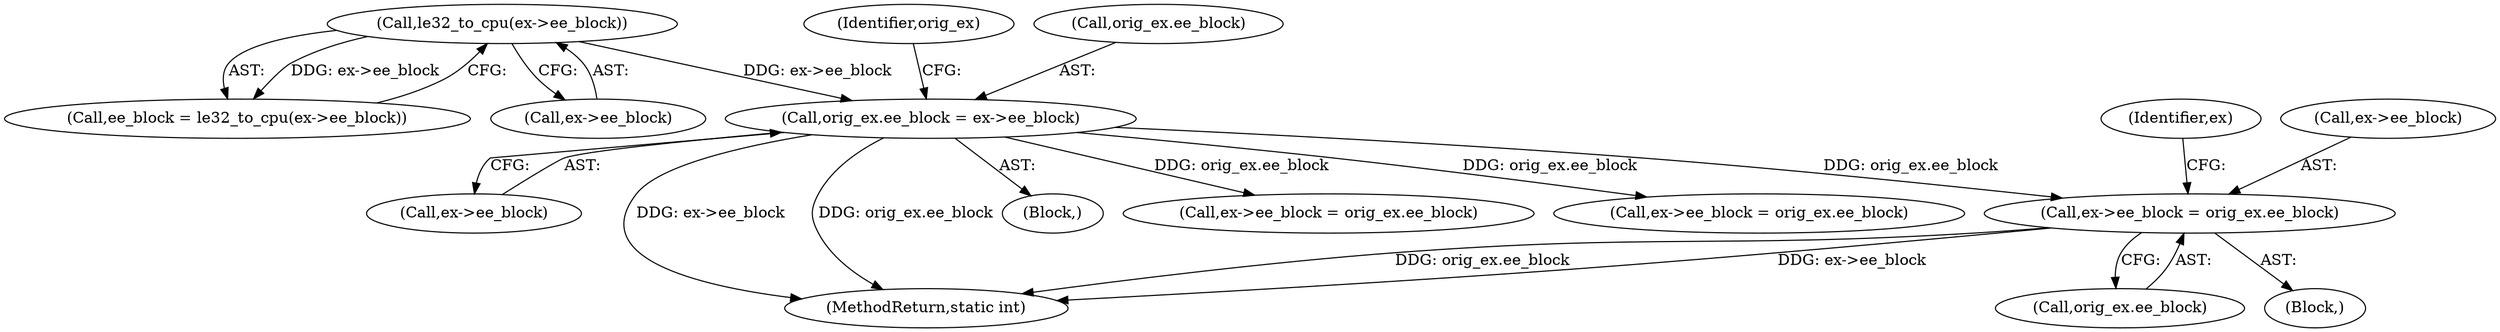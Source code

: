 digraph "0_linux_667eff35a1f56fa74ce98a0c7c29a40adc1ba4e3_0@pointer" {
"1000596" [label="(Call,ex->ee_block = orig_ex.ee_block)"];
"1000242" [label="(Call,orig_ex.ee_block = ex->ee_block)"];
"1000212" [label="(Call,le32_to_cpu(ex->ee_block))"];
"1000596" [label="(Call,ex->ee_block = orig_ex.ee_block)"];
"1000403" [label="(Call,ex->ee_block = orig_ex.ee_block)"];
"1000212" [label="(Call,le32_to_cpu(ex->ee_block))"];
"1000637" [label="(Call,ex->ee_block = orig_ex.ee_block)"];
"1000213" [label="(Call,ex->ee_block)"];
"1000586" [label="(Block,)"];
"1000242" [label="(Call,orig_ex.ee_block = ex->ee_block)"];
"1000246" [label="(Call,ex->ee_block)"];
"1000251" [label="(Identifier,orig_ex)"];
"1000605" [label="(Identifier,ex)"];
"1000666" [label="(MethodReturn,static int)"];
"1000121" [label="(Block,)"];
"1000600" [label="(Call,orig_ex.ee_block)"];
"1000243" [label="(Call,orig_ex.ee_block)"];
"1000210" [label="(Call,ee_block = le32_to_cpu(ex->ee_block))"];
"1000597" [label="(Call,ex->ee_block)"];
"1000596" -> "1000586"  [label="AST: "];
"1000596" -> "1000600"  [label="CFG: "];
"1000597" -> "1000596"  [label="AST: "];
"1000600" -> "1000596"  [label="AST: "];
"1000605" -> "1000596"  [label="CFG: "];
"1000596" -> "1000666"  [label="DDG: ex->ee_block"];
"1000596" -> "1000666"  [label="DDG: orig_ex.ee_block"];
"1000242" -> "1000596"  [label="DDG: orig_ex.ee_block"];
"1000242" -> "1000121"  [label="AST: "];
"1000242" -> "1000246"  [label="CFG: "];
"1000243" -> "1000242"  [label="AST: "];
"1000246" -> "1000242"  [label="AST: "];
"1000251" -> "1000242"  [label="CFG: "];
"1000242" -> "1000666"  [label="DDG: ex->ee_block"];
"1000242" -> "1000666"  [label="DDG: orig_ex.ee_block"];
"1000212" -> "1000242"  [label="DDG: ex->ee_block"];
"1000242" -> "1000403"  [label="DDG: orig_ex.ee_block"];
"1000242" -> "1000637"  [label="DDG: orig_ex.ee_block"];
"1000212" -> "1000210"  [label="AST: "];
"1000212" -> "1000213"  [label="CFG: "];
"1000213" -> "1000212"  [label="AST: "];
"1000210" -> "1000212"  [label="CFG: "];
"1000212" -> "1000210"  [label="DDG: ex->ee_block"];
}
